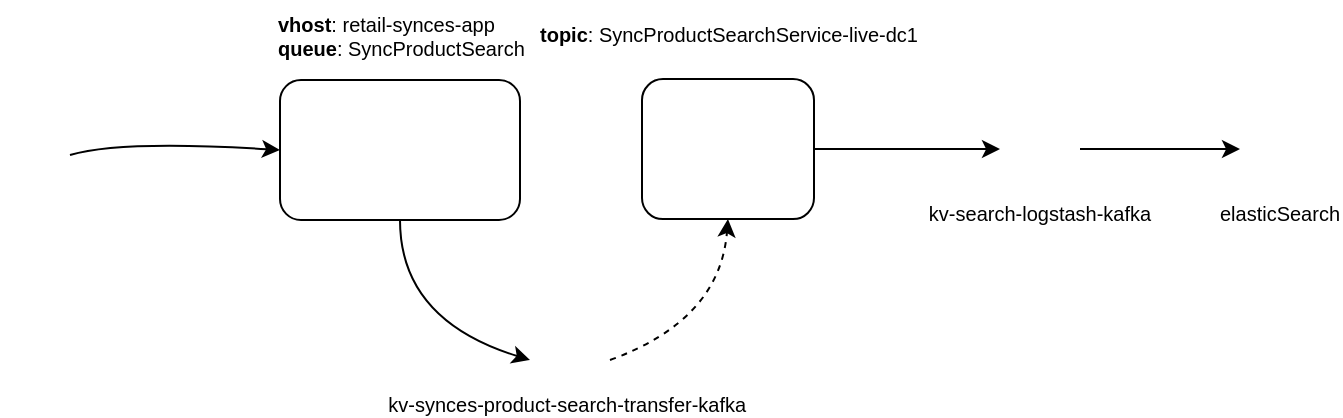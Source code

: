 <mxfile version="27.1.6">
  <diagram name="Page-1" id="rusU8i9yw-daWQ4WOf54">
    <mxGraphModel dx="1366" dy="710" grid="1" gridSize="10" guides="1" tooltips="1" connect="1" arrows="1" fold="1" page="1" pageScale="1" pageWidth="827" pageHeight="1169" math="0" shadow="0">
      <root>
        <mxCell id="0" />
        <mxCell id="1" parent="0" />
        <mxCell id="Dhi8sy_UzFX0rJJhaV-Q-32" style="edgeStyle=orthogonalEdgeStyle;rounded=0;orthogonalLoop=1;jettySize=auto;html=1;" edge="1" parent="1" source="Dhi8sy_UzFX0rJJhaV-Q-29" target="Dhi8sy_UzFX0rJJhaV-Q-18">
          <mxGeometry relative="1" as="geometry" />
        </mxCell>
        <mxCell id="Dhi8sy_UzFX0rJJhaV-Q-29" value="" style="rounded=1;whiteSpace=wrap;html=1;fillColor=none;" vertex="1" parent="1">
          <mxGeometry x="391" y="49.55" width="86" height="70" as="geometry" />
        </mxCell>
        <mxCell id="Dhi8sy_UzFX0rJJhaV-Q-27" value="" style="rounded=1;whiteSpace=wrap;html=1;fillColor=none;" vertex="1" parent="1">
          <mxGeometry x="210" y="50" width="120" height="70" as="geometry" />
        </mxCell>
        <mxCell id="Dhi8sy_UzFX0rJJhaV-Q-1" value="" style="shape=image;verticalLabelPosition=bottom;labelBackgroundColor=default;verticalAlign=top;aspect=fixed;imageAspect=0;image=https://images.icon-icons.com/2699/PNG/512/rabbitmq_logo_icon_170812.png;clipPath=inset(16.67% 1.33% 28.67% 1.67%);" vertex="1" parent="1">
          <mxGeometry x="218.39" y="70" width="103.23" height="29.09" as="geometry" />
        </mxCell>
        <mxCell id="Dhi8sy_UzFX0rJJhaV-Q-2" value="" style="shape=image;verticalLabelPosition=bottom;labelBackgroundColor=default;verticalAlign=top;aspect=fixed;imageAspect=0;image=https://cdn-icons-png.flaticon.com/512/5044/5044729.png;" vertex="1" parent="1">
          <mxGeometry x="70" y="70" width="35" height="35" as="geometry" />
        </mxCell>
        <mxCell id="Dhi8sy_UzFX0rJJhaV-Q-5" value="&lt;b&gt;vhost&lt;/b&gt;:&amp;nbsp;&lt;span style=&quot;background-color: transparent;&quot;&gt;retail-synces-app&lt;/span&gt;&lt;span style=&quot;background-color: transparent; white-space: pre;&quot;&gt;&#x9;&lt;/span&gt;&lt;div&gt;&lt;b&gt;queue&lt;/b&gt;: SyncProductSearch&lt;/div&gt;" style="text;html=1;align=left;verticalAlign=top;whiteSpace=wrap;rounded=0;spacingLeft=2;fontSize=10;" vertex="1" parent="1">
          <mxGeometry x="205" y="10" width="130" height="40" as="geometry" />
        </mxCell>
        <mxCell id="Dhi8sy_UzFX0rJJhaV-Q-6" value="kv-synces-product-search-transfer-kafka " style="shape=image;verticalLabelPosition=bottom;labelBackgroundColor=default;verticalAlign=top;aspect=fixed;imageAspect=0;image=https://cdn-icons-png.freepik.com/512/6387/6387426.png;fontSize=10;" vertex="1" parent="1">
          <mxGeometry x="335" y="160" width="40" height="40" as="geometry" />
        </mxCell>
        <mxCell id="Dhi8sy_UzFX0rJJhaV-Q-11" value="" style="shape=image;verticalLabelPosition=bottom;labelBackgroundColor=default;verticalAlign=top;aspect=fixed;imageAspect=0;image=https://images.icon-icons.com/2699/PNG/512/apache_kafka_vertical_logo_icon_169585.png;" vertex="1" parent="1">
          <mxGeometry x="412.04" y="64.55" width="43.92" height="45.91" as="geometry" />
        </mxCell>
        <mxCell id="Dhi8sy_UzFX0rJJhaV-Q-14" value="&lt;b&gt;topic&lt;/b&gt;:&amp;nbsp;SyncProductSearchService-live-dc1" style="text;html=1;align=left;verticalAlign=top;whiteSpace=wrap;rounded=0;spacingLeft=2;rotation=0;fontSize=10;" vertex="1" parent="1">
          <mxGeometry x="336" y="15" width="196" height="30" as="geometry" />
        </mxCell>
        <mxCell id="Dhi8sy_UzFX0rJJhaV-Q-21" style="edgeStyle=orthogonalEdgeStyle;rounded=0;orthogonalLoop=1;jettySize=auto;html=1;" edge="1" parent="1" source="Dhi8sy_UzFX0rJJhaV-Q-18" target="Dhi8sy_UzFX0rJJhaV-Q-20">
          <mxGeometry relative="1" as="geometry" />
        </mxCell>
        <mxCell id="Dhi8sy_UzFX0rJJhaV-Q-18" value="kv-search-logstash-kafka" style="shape=image;verticalLabelPosition=bottom;labelBackgroundColor=default;verticalAlign=top;aspect=fixed;imageAspect=0;image=https://cdn-icons-png.freepik.com/512/6387/6387426.png;fontSize=10;" vertex="1" parent="1">
          <mxGeometry x="570" y="64.55" width="40" height="40" as="geometry" />
        </mxCell>
        <mxCell id="Dhi8sy_UzFX0rJJhaV-Q-20" value="elasticSearch" style="shape=image;verticalLabelPosition=bottom;labelBackgroundColor=default;verticalAlign=top;aspect=fixed;imageAspect=0;image=https://cdn.worldvectorlogo.com/logos/elasticsearch.svg;container=0;fontStyle=0;fontSize=10;" vertex="1" parent="1">
          <mxGeometry x="690" y="64.55" width="40" height="40" as="geometry" />
        </mxCell>
        <mxCell id="Dhi8sy_UzFX0rJJhaV-Q-28" value="" style="curved=1;endArrow=classic;html=1;rounded=0;entryX=0;entryY=0.5;entryDx=0;entryDy=0;exitX=1;exitY=0.5;exitDx=0;exitDy=0;" edge="1" parent="1" source="Dhi8sy_UzFX0rJJhaV-Q-2" target="Dhi8sy_UzFX0rJJhaV-Q-27">
          <mxGeometry width="50" height="50" relative="1" as="geometry">
            <mxPoint x="130" y="130" as="sourcePoint" />
            <mxPoint x="180" y="80" as="targetPoint" />
            <Array as="points">
              <mxPoint x="130" y="80" />
            </Array>
          </mxGeometry>
        </mxCell>
        <mxCell id="Dhi8sy_UzFX0rJJhaV-Q-31" value="" style="curved=1;endArrow=classic;html=1;rounded=0;exitX=1;exitY=0.75;exitDx=0;exitDy=0;entryX=0.5;entryY=1;entryDx=0;entryDy=0;dashed=1;" edge="1" parent="1" source="Dhi8sy_UzFX0rJJhaV-Q-6" target="Dhi8sy_UzFX0rJJhaV-Q-29">
          <mxGeometry width="50" height="50" relative="1" as="geometry">
            <mxPoint x="361.59" y="220" as="sourcePoint" />
            <mxPoint x="411.59" y="170" as="targetPoint" />
            <Array as="points">
              <mxPoint x="430" y="170" />
            </Array>
          </mxGeometry>
        </mxCell>
        <mxCell id="Dhi8sy_UzFX0rJJhaV-Q-33" value="" style="curved=1;endArrow=classic;html=1;rounded=0;exitX=0.5;exitY=1;exitDx=0;exitDy=0;entryX=0;entryY=0.75;entryDx=0;entryDy=0;" edge="1" parent="1" source="Dhi8sy_UzFX0rJJhaV-Q-27" target="Dhi8sy_UzFX0rJJhaV-Q-6">
          <mxGeometry width="50" height="50" relative="1" as="geometry">
            <mxPoint x="160" y="220" as="sourcePoint" />
            <mxPoint x="210" y="170" as="targetPoint" />
            <Array as="points">
              <mxPoint x="270" y="170" />
            </Array>
          </mxGeometry>
        </mxCell>
      </root>
    </mxGraphModel>
  </diagram>
</mxfile>
